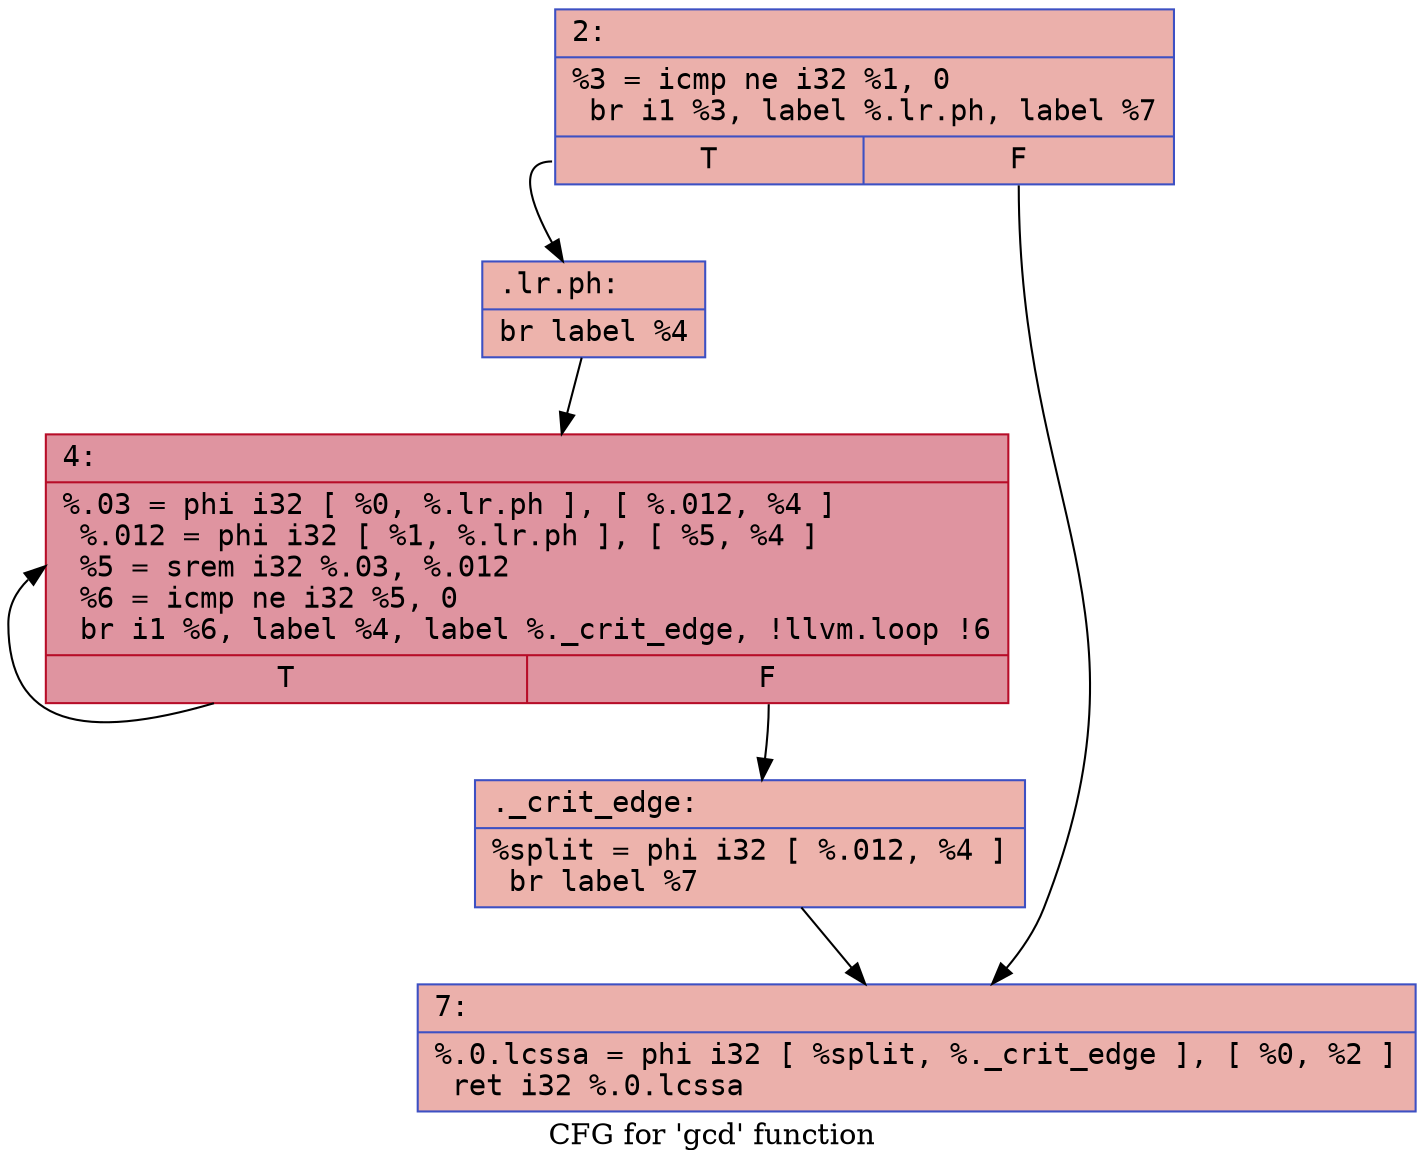 digraph "CFG for 'gcd' function" {
	label="CFG for 'gcd' function";

	Node0x648162039720 [shape=record,color="#3d50c3ff", style=filled, fillcolor="#d24b4070" fontname="Courier",label="{2:\l|  %3 = icmp ne i32 %1, 0\l  br i1 %3, label %.lr.ph, label %7\l|{<s0>T|<s1>F}}"];
	Node0x648162039720:s0 -> Node0x648162039620[tooltip="2 -> .lr.ph\nProbability 62.50%" ];
	Node0x648162039720:s1 -> Node0x64816203b290[tooltip="2 -> 7\nProbability 37.50%" ];
	Node0x648162039620 [shape=record,color="#3d50c3ff", style=filled, fillcolor="#d6524470" fontname="Courier",label="{.lr.ph:\l|  br label %4\l}"];
	Node0x648162039620 -> Node0x64816203b390[tooltip=".lr.ph -> 4\nProbability 100.00%" ];
	Node0x64816203b390 [shape=record,color="#b70d28ff", style=filled, fillcolor="#b70d2870" fontname="Courier",label="{4:\l|  %.03 = phi i32 [ %0, %.lr.ph ], [ %.012, %4 ]\l  %.012 = phi i32 [ %1, %.lr.ph ], [ %5, %4 ]\l  %5 = srem i32 %.03, %.012\l  %6 = icmp ne i32 %5, 0\l  br i1 %6, label %4, label %._crit_edge, !llvm.loop !6\l|{<s0>T|<s1>F}}"];
	Node0x64816203b390:s0 -> Node0x64816203b390[tooltip="4 -> 4\nProbability 96.88%" ];
	Node0x64816203b390:s1 -> Node0x64816203b690[tooltip="4 -> ._crit_edge\nProbability 3.12%" ];
	Node0x64816203b690 [shape=record,color="#3d50c3ff", style=filled, fillcolor="#d6524470" fontname="Courier",label="{._crit_edge:\l|  %split = phi i32 [ %.012, %4 ]\l  br label %7\l}"];
	Node0x64816203b690 -> Node0x64816203b290[tooltip="._crit_edge -> 7\nProbability 100.00%" ];
	Node0x64816203b290 [shape=record,color="#3d50c3ff", style=filled, fillcolor="#d24b4070" fontname="Courier",label="{7:\l|  %.0.lcssa = phi i32 [ %split, %._crit_edge ], [ %0, %2 ]\l  ret i32 %.0.lcssa\l}"];
}
